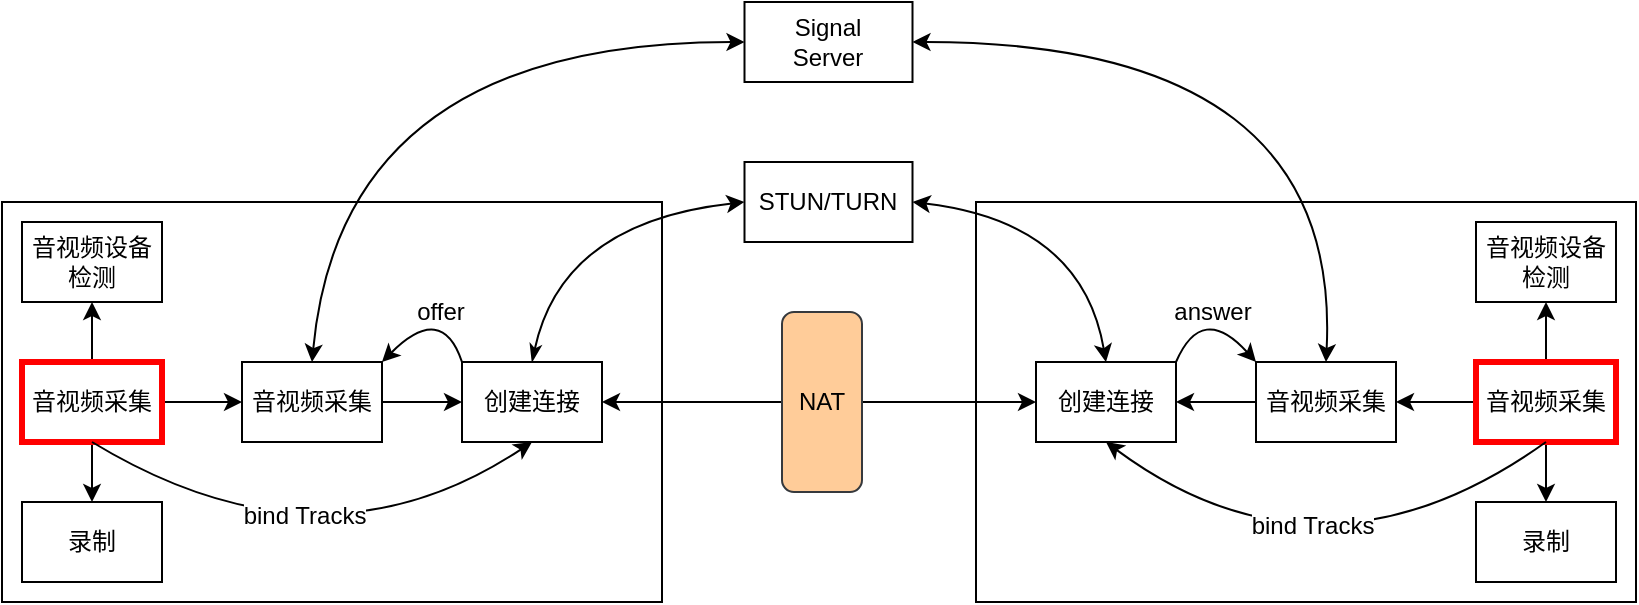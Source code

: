<mxfile version="22.0.4" type="github">
  <diagram name="第 1 页" id="CEUbCkrz-AgT4HGh3NTy">
    <mxGraphModel dx="709" dy="703" grid="1" gridSize="10" guides="1" tooltips="1" connect="1" arrows="1" fold="1" page="1" pageScale="1" pageWidth="827" pageHeight="1169" math="0" shadow="0">
      <root>
        <mxCell id="0" />
        <mxCell id="1" parent="0" />
        <mxCell id="JSMFhTpgARK4AJPHhYGe-15" value="" style="rounded=0;whiteSpace=wrap;html=1;" vertex="1" parent="1">
          <mxGeometry x="527" y="280" width="330" height="200" as="geometry" />
        </mxCell>
        <mxCell id="JSMFhTpgARK4AJPHhYGe-1" value="" style="rounded=0;whiteSpace=wrap;html=1;" vertex="1" parent="1">
          <mxGeometry x="40" y="280" width="330" height="200" as="geometry" />
        </mxCell>
        <mxCell id="JSMFhTpgARK4AJPHhYGe-3" value="音视频设备&lt;br&gt;检测" style="rounded=0;whiteSpace=wrap;html=1;" vertex="1" parent="1">
          <mxGeometry x="50" y="290" width="70" height="40" as="geometry" />
        </mxCell>
        <mxCell id="JSMFhTpgARK4AJPHhYGe-22" style="edgeStyle=orthogonalEdgeStyle;rounded=0;orthogonalLoop=1;jettySize=auto;html=1;exitX=0.5;exitY=0;exitDx=0;exitDy=0;entryX=0.5;entryY=1;entryDx=0;entryDy=0;" edge="1" parent="1" source="JSMFhTpgARK4AJPHhYGe-4" target="JSMFhTpgARK4AJPHhYGe-3">
          <mxGeometry relative="1" as="geometry" />
        </mxCell>
        <mxCell id="JSMFhTpgARK4AJPHhYGe-23" style="edgeStyle=orthogonalEdgeStyle;rounded=0;orthogonalLoop=1;jettySize=auto;html=1;exitX=0.5;exitY=1;exitDx=0;exitDy=0;entryX=0.5;entryY=0;entryDx=0;entryDy=0;" edge="1" parent="1" source="JSMFhTpgARK4AJPHhYGe-4" target="JSMFhTpgARK4AJPHhYGe-5">
          <mxGeometry relative="1" as="geometry" />
        </mxCell>
        <mxCell id="JSMFhTpgARK4AJPHhYGe-24" style="edgeStyle=orthogonalEdgeStyle;rounded=0;orthogonalLoop=1;jettySize=auto;html=1;exitX=1;exitY=0.5;exitDx=0;exitDy=0;entryX=0;entryY=0.5;entryDx=0;entryDy=0;" edge="1" parent="1" source="JSMFhTpgARK4AJPHhYGe-4" target="JSMFhTpgARK4AJPHhYGe-6">
          <mxGeometry relative="1" as="geometry" />
        </mxCell>
        <mxCell id="JSMFhTpgARK4AJPHhYGe-4" value="音视频采集" style="rounded=0;whiteSpace=wrap;html=1;strokeWidth=3;strokeColor=#ff0000;" vertex="1" parent="1">
          <mxGeometry x="50" y="360" width="70" height="40" as="geometry" />
        </mxCell>
        <mxCell id="JSMFhTpgARK4AJPHhYGe-5" value="录制" style="rounded=0;whiteSpace=wrap;html=1;" vertex="1" parent="1">
          <mxGeometry x="50" y="430" width="70" height="40" as="geometry" />
        </mxCell>
        <mxCell id="JSMFhTpgARK4AJPHhYGe-25" style="edgeStyle=orthogonalEdgeStyle;rounded=0;orthogonalLoop=1;jettySize=auto;html=1;exitX=1;exitY=0.5;exitDx=0;exitDy=0;entryX=0;entryY=0.5;entryDx=0;entryDy=0;" edge="1" parent="1" source="JSMFhTpgARK4AJPHhYGe-6" target="JSMFhTpgARK4AJPHhYGe-7">
          <mxGeometry relative="1" as="geometry" />
        </mxCell>
        <mxCell id="JSMFhTpgARK4AJPHhYGe-6" value="音视频采集" style="rounded=0;whiteSpace=wrap;html=1;" vertex="1" parent="1">
          <mxGeometry x="160" y="360" width="70" height="40" as="geometry" />
        </mxCell>
        <mxCell id="JSMFhTpgARK4AJPHhYGe-7" value="创建连接" style="rounded=0;whiteSpace=wrap;html=1;" vertex="1" parent="1">
          <mxGeometry x="270" y="360" width="70" height="40" as="geometry" />
        </mxCell>
        <mxCell id="JSMFhTpgARK4AJPHhYGe-10" value="创建连接" style="rounded=0;whiteSpace=wrap;html=1;" vertex="1" parent="1">
          <mxGeometry x="557" y="360" width="70" height="40" as="geometry" />
        </mxCell>
        <mxCell id="JSMFhTpgARK4AJPHhYGe-29" style="edgeStyle=orthogonalEdgeStyle;rounded=0;orthogonalLoop=1;jettySize=auto;html=1;exitX=0;exitY=0.5;exitDx=0;exitDy=0;entryX=1;entryY=0.5;entryDx=0;entryDy=0;" edge="1" parent="1" source="JSMFhTpgARK4AJPHhYGe-11" target="JSMFhTpgARK4AJPHhYGe-10">
          <mxGeometry relative="1" as="geometry" />
        </mxCell>
        <mxCell id="JSMFhTpgARK4AJPHhYGe-11" value="音视频采集" style="rounded=0;whiteSpace=wrap;html=1;" vertex="1" parent="1">
          <mxGeometry x="667" y="360" width="70" height="40" as="geometry" />
        </mxCell>
        <mxCell id="JSMFhTpgARK4AJPHhYGe-12" value="音视频设备&lt;br&gt;检测" style="rounded=0;whiteSpace=wrap;html=1;" vertex="1" parent="1">
          <mxGeometry x="777" y="290" width="70" height="40" as="geometry" />
        </mxCell>
        <mxCell id="JSMFhTpgARK4AJPHhYGe-28" style="edgeStyle=orthogonalEdgeStyle;rounded=0;orthogonalLoop=1;jettySize=auto;html=1;exitX=0;exitY=0.5;exitDx=0;exitDy=0;entryX=1;entryY=0.5;entryDx=0;entryDy=0;" edge="1" parent="1" source="JSMFhTpgARK4AJPHhYGe-13" target="JSMFhTpgARK4AJPHhYGe-11">
          <mxGeometry relative="1" as="geometry" />
        </mxCell>
        <mxCell id="JSMFhTpgARK4AJPHhYGe-30" style="edgeStyle=orthogonalEdgeStyle;rounded=0;orthogonalLoop=1;jettySize=auto;html=1;exitX=0.5;exitY=0;exitDx=0;exitDy=0;entryX=0.5;entryY=1;entryDx=0;entryDy=0;" edge="1" parent="1" source="JSMFhTpgARK4AJPHhYGe-13" target="JSMFhTpgARK4AJPHhYGe-12">
          <mxGeometry relative="1" as="geometry" />
        </mxCell>
        <mxCell id="JSMFhTpgARK4AJPHhYGe-31" style="edgeStyle=orthogonalEdgeStyle;rounded=0;orthogonalLoop=1;jettySize=auto;html=1;exitX=0.5;exitY=1;exitDx=0;exitDy=0;entryX=0.5;entryY=0;entryDx=0;entryDy=0;" edge="1" parent="1" source="JSMFhTpgARK4AJPHhYGe-13" target="JSMFhTpgARK4AJPHhYGe-14">
          <mxGeometry relative="1" as="geometry" />
        </mxCell>
        <mxCell id="JSMFhTpgARK4AJPHhYGe-13" value="音视频采集" style="rounded=0;whiteSpace=wrap;html=1;strokeWidth=3;strokeColor=#ff0000;" vertex="1" parent="1">
          <mxGeometry x="777" y="360" width="70" height="40" as="geometry" />
        </mxCell>
        <mxCell id="JSMFhTpgARK4AJPHhYGe-14" value="录制" style="rounded=0;whiteSpace=wrap;html=1;" vertex="1" parent="1">
          <mxGeometry x="777" y="430" width="70" height="40" as="geometry" />
        </mxCell>
        <mxCell id="JSMFhTpgARK4AJPHhYGe-40" style="edgeStyle=orthogonalEdgeStyle;rounded=0;orthogonalLoop=1;jettySize=auto;html=1;exitX=0;exitY=0.5;exitDx=0;exitDy=0;entryX=1;entryY=0.5;entryDx=0;entryDy=0;" edge="1" parent="1" source="JSMFhTpgARK4AJPHhYGe-16" target="JSMFhTpgARK4AJPHhYGe-7">
          <mxGeometry relative="1" as="geometry" />
        </mxCell>
        <mxCell id="JSMFhTpgARK4AJPHhYGe-41" style="edgeStyle=orthogonalEdgeStyle;rounded=0;orthogonalLoop=1;jettySize=auto;html=1;exitX=1;exitY=0.5;exitDx=0;exitDy=0;entryX=0;entryY=0.5;entryDx=0;entryDy=0;" edge="1" parent="1" source="JSMFhTpgARK4AJPHhYGe-16" target="JSMFhTpgARK4AJPHhYGe-10">
          <mxGeometry relative="1" as="geometry" />
        </mxCell>
        <mxCell id="JSMFhTpgARK4AJPHhYGe-16" value="NAT" style="rounded=1;whiteSpace=wrap;html=1;fillColor=#ffcc99;strokeColor=#36393d;" vertex="1" parent="1">
          <mxGeometry x="430" y="335" width="40" height="90" as="geometry" />
        </mxCell>
        <mxCell id="JSMFhTpgARK4AJPHhYGe-26" value="Signal&lt;br&gt;Server" style="rounded=0;whiteSpace=wrap;html=1;" vertex="1" parent="1">
          <mxGeometry x="411.25" y="180" width="84" height="40" as="geometry" />
        </mxCell>
        <mxCell id="JSMFhTpgARK4AJPHhYGe-27" value="STUN/TURN" style="rounded=0;whiteSpace=wrap;html=1;" vertex="1" parent="1">
          <mxGeometry x="411.25" y="260" width="84" height="40" as="geometry" />
        </mxCell>
        <mxCell id="JSMFhTpgARK4AJPHhYGe-33" value="" style="curved=1;endArrow=classic;html=1;rounded=0;entryX=0.5;entryY=1;entryDx=0;entryDy=0;exitX=0.5;exitY=1;exitDx=0;exitDy=0;" edge="1" parent="1" source="JSMFhTpgARK4AJPHhYGe-4" target="JSMFhTpgARK4AJPHhYGe-7">
          <mxGeometry width="50" height="50" relative="1" as="geometry">
            <mxPoint x="170" y="470" as="sourcePoint" />
            <mxPoint x="220" y="420" as="targetPoint" />
            <Array as="points">
              <mxPoint x="200" y="470" />
            </Array>
          </mxGeometry>
        </mxCell>
        <mxCell id="JSMFhTpgARK4AJPHhYGe-38" value="&lt;font style=&quot;font-size: 12px;&quot;&gt;bind Tracks&lt;/font&gt;" style="edgeLabel;html=1;align=center;verticalAlign=middle;resizable=0;points=[];" vertex="1" connectable="0" parent="JSMFhTpgARK4AJPHhYGe-33">
          <mxGeometry x="-0.161" y="24" relative="1" as="geometry">
            <mxPoint as="offset" />
          </mxGeometry>
        </mxCell>
        <mxCell id="JSMFhTpgARK4AJPHhYGe-36" value="" style="curved=1;endArrow=classic;html=1;rounded=0;exitX=0;exitY=0;exitDx=0;exitDy=0;entryX=1;entryY=0;entryDx=0;entryDy=0;" edge="1" parent="1" source="JSMFhTpgARK4AJPHhYGe-7" target="JSMFhTpgARK4AJPHhYGe-6">
          <mxGeometry width="50" height="50" relative="1" as="geometry">
            <mxPoint x="230" y="350" as="sourcePoint" />
            <mxPoint x="280" y="300" as="targetPoint" />
            <Array as="points">
              <mxPoint x="260" y="330" />
            </Array>
          </mxGeometry>
        </mxCell>
        <mxCell id="JSMFhTpgARK4AJPHhYGe-39" value="&lt;font style=&quot;font-size: 12px;&quot;&gt;offer&lt;/font&gt;" style="edgeLabel;html=1;align=center;verticalAlign=middle;resizable=0;points=[];" vertex="1" connectable="0" parent="JSMFhTpgARK4AJPHhYGe-36">
          <mxGeometry x="-0.535" y="6" relative="1" as="geometry">
            <mxPoint y="-11" as="offset" />
          </mxGeometry>
        </mxCell>
        <mxCell id="JSMFhTpgARK4AJPHhYGe-37" value="" style="curved=1;endArrow=classic;html=1;rounded=0;exitX=0.5;exitY=0;exitDx=0;exitDy=0;entryX=0;entryY=0.5;entryDx=0;entryDy=0;startArrow=classic;startFill=1;" edge="1" parent="1" source="JSMFhTpgARK4AJPHhYGe-6" target="JSMFhTpgARK4AJPHhYGe-26">
          <mxGeometry width="50" height="50" relative="1" as="geometry">
            <mxPoint x="200" y="230" as="sourcePoint" />
            <mxPoint x="250" y="180" as="targetPoint" />
            <Array as="points">
              <mxPoint x="210" y="200" />
            </Array>
          </mxGeometry>
        </mxCell>
        <mxCell id="JSMFhTpgARK4AJPHhYGe-42" value="" style="curved=1;endArrow=classic;html=1;rounded=0;entryX=0;entryY=0.5;entryDx=0;entryDy=0;exitX=0.5;exitY=0;exitDx=0;exitDy=0;startArrow=classicThin;startFill=1;" edge="1" parent="1" source="JSMFhTpgARK4AJPHhYGe-7" target="JSMFhTpgARK4AJPHhYGe-27">
          <mxGeometry width="50" height="50" relative="1" as="geometry">
            <mxPoint x="420" y="380" as="sourcePoint" />
            <mxPoint x="470" y="330" as="targetPoint" />
            <Array as="points">
              <mxPoint x="320" y="290" />
            </Array>
          </mxGeometry>
        </mxCell>
        <mxCell id="JSMFhTpgARK4AJPHhYGe-43" value="" style="curved=1;endArrow=classic;html=1;rounded=0;entryX=0.5;entryY=1;entryDx=0;entryDy=0;exitX=0.5;exitY=1;exitDx=0;exitDy=0;" edge="1" parent="1" source="JSMFhTpgARK4AJPHhYGe-13" target="JSMFhTpgARK4AJPHhYGe-10">
          <mxGeometry width="50" height="50" relative="1" as="geometry">
            <mxPoint x="540" y="380" as="sourcePoint" />
            <mxPoint x="590" y="330" as="targetPoint" />
            <Array as="points">
              <mxPoint x="700" y="480" />
            </Array>
          </mxGeometry>
        </mxCell>
        <mxCell id="JSMFhTpgARK4AJPHhYGe-44" value="&lt;font style=&quot;font-size: 12px;&quot;&gt;bind Tracks&lt;/font&gt;" style="edgeLabel;html=1;align=center;verticalAlign=middle;resizable=0;points=[];" vertex="1" connectable="0" parent="JSMFhTpgARK4AJPHhYGe-43">
          <mxGeometry x="0.208" y="-28" relative="1" as="geometry">
            <mxPoint as="offset" />
          </mxGeometry>
        </mxCell>
        <mxCell id="JSMFhTpgARK4AJPHhYGe-49" value="" style="curved=1;endArrow=classic;html=1;rounded=0;startArrow=classic;startFill=1;exitX=0.5;exitY=0;exitDx=0;exitDy=0;entryX=1;entryY=0.5;entryDx=0;entryDy=0;" edge="1" parent="1" source="JSMFhTpgARK4AJPHhYGe-10" target="JSMFhTpgARK4AJPHhYGe-27">
          <mxGeometry width="50" height="50" relative="1" as="geometry">
            <mxPoint x="480" y="330" as="sourcePoint" />
            <mxPoint x="530" y="280" as="targetPoint" />
            <Array as="points">
              <mxPoint x="580" y="290" />
            </Array>
          </mxGeometry>
        </mxCell>
        <mxCell id="JSMFhTpgARK4AJPHhYGe-50" value="" style="curved=1;endArrow=classic;html=1;rounded=0;startArrow=classic;startFill=1;entryX=1;entryY=0.5;entryDx=0;entryDy=0;exitX=0.5;exitY=0;exitDx=0;exitDy=0;" edge="1" parent="1" source="JSMFhTpgARK4AJPHhYGe-11" target="JSMFhTpgARK4AJPHhYGe-26">
          <mxGeometry width="50" height="50" relative="1" as="geometry">
            <mxPoint x="480" y="330" as="sourcePoint" />
            <mxPoint x="530" y="280" as="targetPoint" />
            <Array as="points">
              <mxPoint x="710" y="200" />
            </Array>
          </mxGeometry>
        </mxCell>
        <mxCell id="JSMFhTpgARK4AJPHhYGe-51" value="" style="curved=1;endArrow=classic;html=1;rounded=0;exitX=1;exitY=0;exitDx=0;exitDy=0;entryX=0;entryY=0;entryDx=0;entryDy=0;" edge="1" parent="1" source="JSMFhTpgARK4AJPHhYGe-10" target="JSMFhTpgARK4AJPHhYGe-11">
          <mxGeometry width="50" height="50" relative="1" as="geometry">
            <mxPoint x="480" y="330" as="sourcePoint" />
            <mxPoint x="530" y="280" as="targetPoint" />
            <Array as="points">
              <mxPoint x="640" y="330" />
            </Array>
          </mxGeometry>
        </mxCell>
        <mxCell id="JSMFhTpgARK4AJPHhYGe-52" value="&lt;font style=&quot;font-size: 12px;&quot;&gt;answer&lt;/font&gt;" style="edgeLabel;html=1;align=center;verticalAlign=middle;resizable=0;points=[];" vertex="1" connectable="0" parent="JSMFhTpgARK4AJPHhYGe-51">
          <mxGeometry x="0.321" y="-8" relative="1" as="geometry">
            <mxPoint y="-12" as="offset" />
          </mxGeometry>
        </mxCell>
      </root>
    </mxGraphModel>
  </diagram>
</mxfile>
